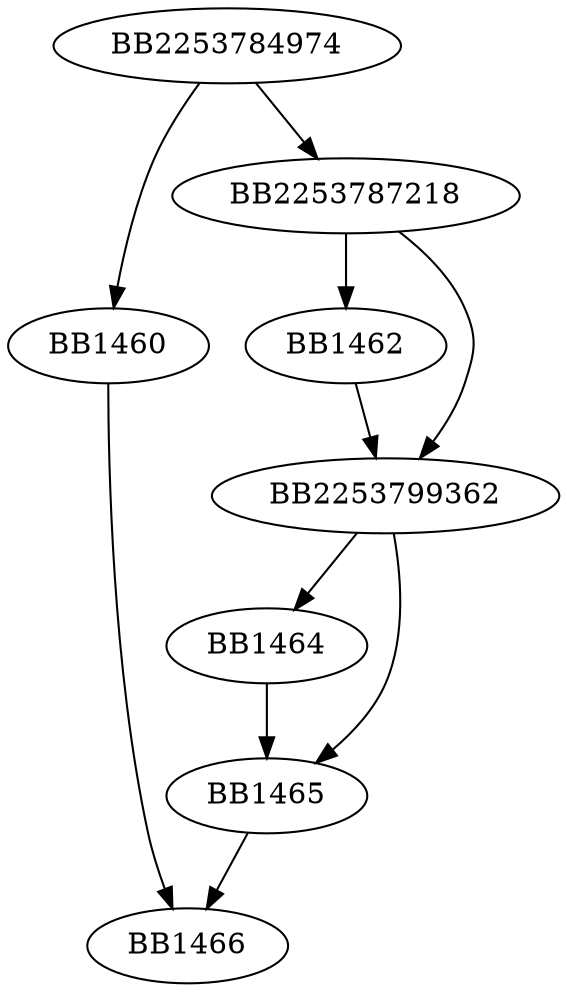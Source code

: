 digraph G{
	BB2253784974->BB1460;
	BB2253784974->BB2253787218;
	BB2253787218->BB1462;
	BB2253787218->BB2253799362;
	BB1462->BB2253799362;
	BB2253799362->BB1464;
	BB2253799362->BB1465;
	BB1464->BB1465;
	BB1465->BB1466;
	BB1460->BB1466;
}
